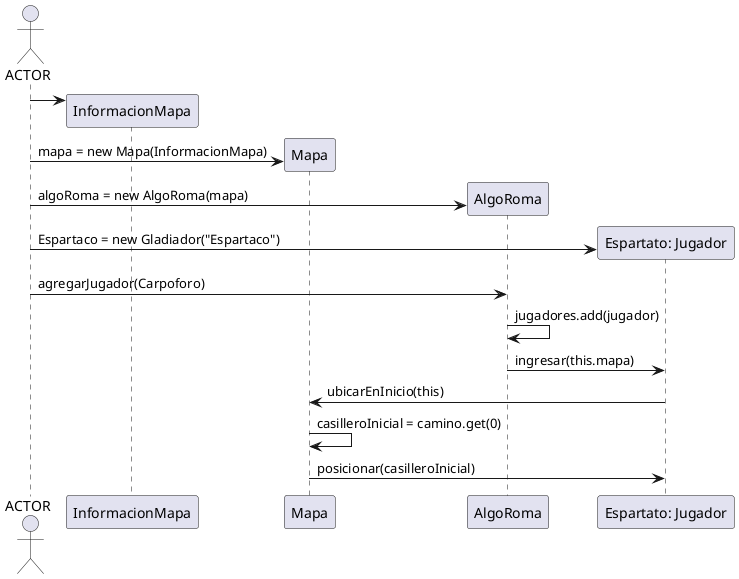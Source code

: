 @startuml

actor ACTOR
participant InformacionMapa
participant Mapa
participant AlgoRoma
participant Jugador1 as "Espartato: Jugador"

create InformacionMapa

ACTOR -> InformacionMapa
create Mapa
ACTOR -> Mapa: mapa = new Mapa(InformacionMapa)

create AlgoRoma
ACTOR -> AlgoRoma: algoRoma = new AlgoRoma(mapa)

create Jugador1
ACTOR -> Jugador1: Espartaco = new Gladiador("Espartaco")

ACTOR -> AlgoRoma: agregarJugador(Carpoforo)
AlgoRoma -> AlgoRoma: jugadores.add(jugador)
AlgoRoma -> Jugador1: ingresar(this.mapa)

Jugador1 -> Mapa: ubicarEnInicio(this)
Mapa -> Mapa: casilleroInicial = camino.get(0)
Mapa -> Jugador1: posicionar(casilleroInicial)

@enduml